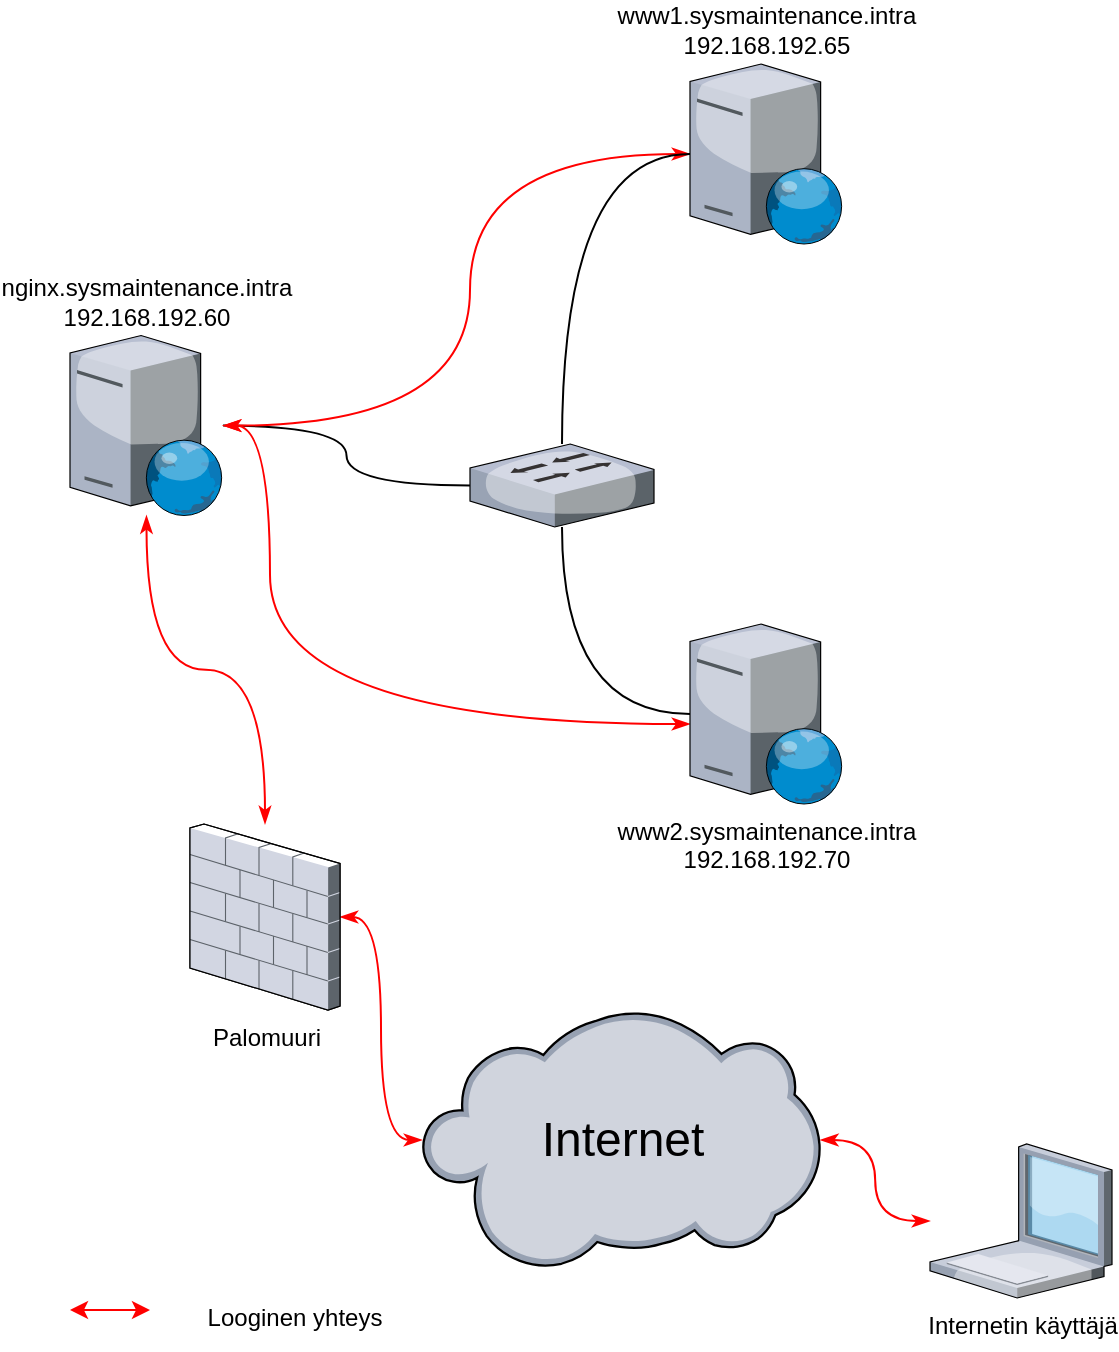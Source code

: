 <mxfile version="20.7.4" type="device"><diagram id="ZVbu4L8PlCt7ddMPtzwM" name="Page-1"><mxGraphModel dx="1563" dy="1067" grid="1" gridSize="10" guides="1" tooltips="1" connect="1" arrows="1" fold="1" page="1" pageScale="1" pageWidth="850" pageHeight="1100" math="0" shadow="0"><root><mxCell id="0"/><mxCell id="1" parent="0"/><mxCell id="5PQNS-wbl3QMoImEsqz2-5" style="edgeStyle=orthogonalEdgeStyle;orthogonalLoop=1;jettySize=auto;html=1;curved=1;endArrow=none;endFill=0;" edge="1" parent="1" source="5PQNS-wbl3QMoImEsqz2-1" target="5PQNS-wbl3QMoImEsqz2-4"><mxGeometry relative="1" as="geometry"/></mxCell><mxCell id="5PQNS-wbl3QMoImEsqz2-12" style="edgeStyle=orthogonalEdgeStyle;curved=1;orthogonalLoop=1;jettySize=auto;html=1;strokeColor=#FF0000;startArrow=classicThin;startFill=1;endArrow=classicThin;endFill=1;" edge="1" parent="1" source="5PQNS-wbl3QMoImEsqz2-1" target="5PQNS-wbl3QMoImEsqz2-2"><mxGeometry relative="1" as="geometry"><Array as="points"><mxPoint x="250" y="231"/><mxPoint x="250" y="95"/></Array></mxGeometry></mxCell><mxCell id="5PQNS-wbl3QMoImEsqz2-13" style="edgeStyle=orthogonalEdgeStyle;curved=1;orthogonalLoop=1;jettySize=auto;html=1;strokeColor=#FF0000;startArrow=classicThin;startFill=1;endArrow=classicThin;endFill=1;" edge="1" parent="1" source="5PQNS-wbl3QMoImEsqz2-1" target="5PQNS-wbl3QMoImEsqz2-3"><mxGeometry relative="1" as="geometry"><Array as="points"><mxPoint x="150" y="231"/><mxPoint x="150" y="380"/></Array></mxGeometry></mxCell><mxCell id="5PQNS-wbl3QMoImEsqz2-1" value="nginx.sysmaintenance.intra&lt;br&gt;192.168.192.60" style="verticalLabelPosition=top;sketch=0;aspect=fixed;html=1;verticalAlign=bottom;strokeColor=none;align=center;outlineConnect=0;shape=mxgraph.citrix.web_server;labelPosition=center;" vertex="1" parent="1"><mxGeometry x="50" y="185.75" width="76.5" height="90" as="geometry"/></mxCell><mxCell id="5PQNS-wbl3QMoImEsqz2-7" style="edgeStyle=orthogonalEdgeStyle;curved=1;orthogonalLoop=1;jettySize=auto;html=1;endArrow=none;endFill=0;" edge="1" parent="1" source="5PQNS-wbl3QMoImEsqz2-2" target="5PQNS-wbl3QMoImEsqz2-4"><mxGeometry relative="1" as="geometry"/></mxCell><mxCell id="5PQNS-wbl3QMoImEsqz2-2" value="www1.sysmaintenance.intra&lt;br&gt;192.168.192.65&lt;br&gt;" style="verticalLabelPosition=top;sketch=0;aspect=fixed;html=1;verticalAlign=bottom;strokeColor=none;align=center;outlineConnect=0;shape=mxgraph.citrix.web_server;labelPosition=center;" vertex="1" parent="1"><mxGeometry x="360" y="50" width="76.5" height="90" as="geometry"/></mxCell><mxCell id="5PQNS-wbl3QMoImEsqz2-6" style="edgeStyle=orthogonalEdgeStyle;curved=1;orthogonalLoop=1;jettySize=auto;html=1;endArrow=none;endFill=0;" edge="1" parent="1" source="5PQNS-wbl3QMoImEsqz2-3" target="5PQNS-wbl3QMoImEsqz2-4"><mxGeometry relative="1" as="geometry"/></mxCell><mxCell id="5PQNS-wbl3QMoImEsqz2-3" value="www2.sysmaintenance.intra&lt;br&gt;192.168.192.70" style="verticalLabelPosition=bottom;sketch=0;aspect=fixed;html=1;verticalAlign=top;strokeColor=none;align=center;outlineConnect=0;shape=mxgraph.citrix.web_server;" vertex="1" parent="1"><mxGeometry x="360" y="330" width="76.5" height="90" as="geometry"/></mxCell><mxCell id="5PQNS-wbl3QMoImEsqz2-4" value="" style="verticalLabelPosition=bottom;sketch=0;aspect=fixed;html=1;verticalAlign=top;strokeColor=none;align=center;outlineConnect=0;shape=mxgraph.citrix.switch;" vertex="1" parent="1"><mxGeometry x="250" y="240" width="92" height="41.5" as="geometry"/></mxCell><mxCell id="5PQNS-wbl3QMoImEsqz2-11" style="edgeStyle=orthogonalEdgeStyle;curved=1;orthogonalLoop=1;jettySize=auto;html=1;endArrow=classicThin;endFill=1;strokeColor=#FF0000;startArrow=classicThin;startFill=1;" edge="1" parent="1" source="5PQNS-wbl3QMoImEsqz2-8" target="5PQNS-wbl3QMoImEsqz2-1"><mxGeometry relative="1" as="geometry"/></mxCell><mxCell id="5PQNS-wbl3QMoImEsqz2-16" style="edgeStyle=orthogonalEdgeStyle;curved=1;orthogonalLoop=1;jettySize=auto;html=1;strokeColor=#FF0000;startArrow=classicThin;startFill=1;endArrow=classicThin;endFill=1;" edge="1" parent="1" source="5PQNS-wbl3QMoImEsqz2-8" target="5PQNS-wbl3QMoImEsqz2-14"><mxGeometry relative="1" as="geometry"/></mxCell><mxCell id="5PQNS-wbl3QMoImEsqz2-8" value="Palomuuri" style="verticalLabelPosition=bottom;sketch=0;aspect=fixed;html=1;verticalAlign=top;strokeColor=none;align=center;outlineConnect=0;shape=mxgraph.citrix.firewall;" vertex="1" parent="1"><mxGeometry x="110" y="430" width="75" height="93" as="geometry"/></mxCell><mxCell id="5PQNS-wbl3QMoImEsqz2-14" value="Internet" style="verticalLabelPosition=middle;sketch=0;aspect=fixed;html=1;verticalAlign=middle;strokeColor=none;align=center;outlineConnect=0;shape=mxgraph.citrix.cloud;labelPosition=center;fontSize=24;" vertex="1" parent="1"><mxGeometry x="226" y="523" width="199.19" height="130" as="geometry"/></mxCell><mxCell id="5PQNS-wbl3QMoImEsqz2-17" style="edgeStyle=orthogonalEdgeStyle;curved=1;orthogonalLoop=1;jettySize=auto;html=1;strokeColor=#FF0000;startArrow=classicThin;startFill=1;endArrow=classicThin;endFill=1;" edge="1" parent="1" source="5PQNS-wbl3QMoImEsqz2-15" target="5PQNS-wbl3QMoImEsqz2-14"><mxGeometry relative="1" as="geometry"/></mxCell><mxCell id="5PQNS-wbl3QMoImEsqz2-15" value="Internetin käyttäjä" style="verticalLabelPosition=bottom;sketch=0;aspect=fixed;html=1;verticalAlign=top;strokeColor=none;align=center;outlineConnect=0;shape=mxgraph.citrix.laptop_1;" vertex="1" parent="1"><mxGeometry x="480" y="590" width="91" height="77" as="geometry"/></mxCell><mxCell id="5PQNS-wbl3QMoImEsqz2-18" value="" style="endArrow=classic;startArrow=classic;html=1;strokeColor=#FF0000;fontSize=24;curved=1;" edge="1" parent="1"><mxGeometry width="50" height="50" relative="1" as="geometry"><mxPoint x="50" y="673" as="sourcePoint"/><mxPoint x="90" y="673" as="targetPoint"/></mxGeometry></mxCell><mxCell id="5PQNS-wbl3QMoImEsqz2-19" value="&lt;font style=&quot;font-size: 12px;&quot;&gt;Looginen yhteys&lt;/font&gt;" style="text;html=1;align=center;verticalAlign=middle;resizable=0;points=[];autosize=1;strokeColor=none;fillColor=none;fontSize=24;" vertex="1" parent="1"><mxGeometry x="106.5" y="653" width="110" height="40" as="geometry"/></mxCell></root></mxGraphModel></diagram></mxfile>